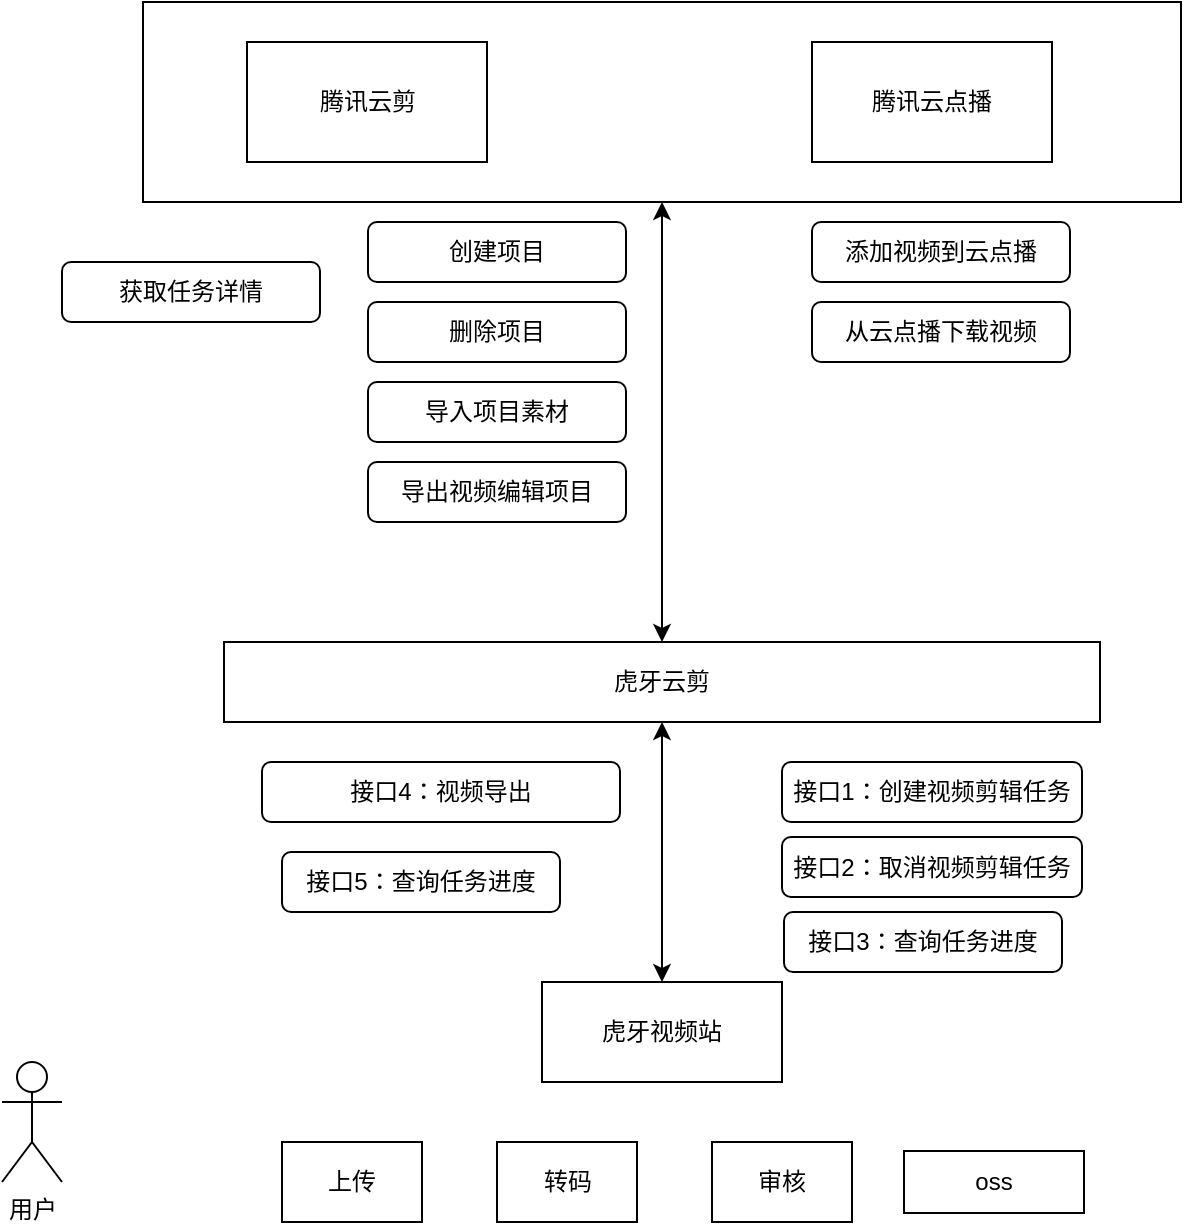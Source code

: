 <mxfile version="12.3.3" type="github" pages="1">
  <diagram id="Hmn_u4zlj8GJ79A8dbIJ" name="Page-1">
    <mxGraphModel dx="2235" dy="780" grid="1" gridSize="10" guides="1" tooltips="1" connect="1" arrows="1" fold="1" page="1" pageScale="1" pageWidth="827" pageHeight="1169" math="0" shadow="0">
      <root>
        <mxCell id="0"/>
        <mxCell id="1" parent="0"/>
        <mxCell id="Ti00Svf3lrXy-y9HDl-r-8" value="" style="rounded=0;whiteSpace=wrap;html=1;" vertex="1" parent="1">
          <mxGeometry x="-79.5" y="20" width="519" height="100" as="geometry"/>
        </mxCell>
        <mxCell id="baZqyHviwPIkWMM0uBHd-1" value="腾讯云剪" style="rounded=0;whiteSpace=wrap;html=1;" parent="1" vertex="1">
          <mxGeometry x="-27.5" y="40" width="120" height="60" as="geometry"/>
        </mxCell>
        <mxCell id="baZqyHviwPIkWMM0uBHd-2" value="腾讯云点播" style="rounded=0;whiteSpace=wrap;html=1;" parent="1" vertex="1">
          <mxGeometry x="255" y="40" width="120" height="60" as="geometry"/>
        </mxCell>
        <mxCell id="baZqyHviwPIkWMM0uBHd-3" value="虎牙视频站" style="rounded=0;whiteSpace=wrap;html=1;" parent="1" vertex="1">
          <mxGeometry x="120" y="510" width="120" height="50" as="geometry"/>
        </mxCell>
        <mxCell id="baZqyHviwPIkWMM0uBHd-4" value="oss" style="rounded=0;whiteSpace=wrap;html=1;" parent="1" vertex="1">
          <mxGeometry x="301" y="594.5" width="90" height="31" as="geometry"/>
        </mxCell>
        <mxCell id="baZqyHviwPIkWMM0uBHd-5" value="用户" style="shape=umlActor;verticalLabelPosition=bottom;labelBackgroundColor=#ffffff;verticalAlign=top;html=1;outlineConnect=0;" parent="1" vertex="1">
          <mxGeometry x="-150" y="550" width="30" height="60" as="geometry"/>
        </mxCell>
        <mxCell id="baZqyHviwPIkWMM0uBHd-9" value="上传" style="rounded=0;whiteSpace=wrap;html=1;" parent="1" vertex="1">
          <mxGeometry x="-10" y="590" width="70" height="40" as="geometry"/>
        </mxCell>
        <mxCell id="baZqyHviwPIkWMM0uBHd-10" value="转码" style="rounded=0;whiteSpace=wrap;html=1;" parent="1" vertex="1">
          <mxGeometry x="97.5" y="590" width="70" height="40" as="geometry"/>
        </mxCell>
        <mxCell id="baZqyHviwPIkWMM0uBHd-11" value="审核" style="rounded=0;whiteSpace=wrap;html=1;" parent="1" vertex="1">
          <mxGeometry x="205" y="590" width="70" height="40" as="geometry"/>
        </mxCell>
        <mxCell id="baZqyHviwPIkWMM0uBHd-12" value="虎牙云剪" style="rounded=0;whiteSpace=wrap;html=1;" parent="1" vertex="1">
          <mxGeometry x="-39" y="340" width="438" height="40" as="geometry"/>
        </mxCell>
        <mxCell id="Ti00Svf3lrXy-y9HDl-r-2" value="" style="endArrow=classic;startArrow=classic;html=1;entryX=0.5;entryY=1;entryDx=0;entryDy=0;exitX=0.5;exitY=0;exitDx=0;exitDy=0;" edge="1" parent="1" source="baZqyHviwPIkWMM0uBHd-3" target="baZqyHviwPIkWMM0uBHd-12">
          <mxGeometry width="50" height="50" relative="1" as="geometry">
            <mxPoint x="230" y="510" as="sourcePoint"/>
            <mxPoint x="280" y="460" as="targetPoint"/>
          </mxGeometry>
        </mxCell>
        <mxCell id="Ti00Svf3lrXy-y9HDl-r-3" value="接口1：创建视频剪辑任务" style="rounded=1;whiteSpace=wrap;html=1;" vertex="1" parent="1">
          <mxGeometry x="240" y="400" width="150" height="30" as="geometry"/>
        </mxCell>
        <mxCell id="Ti00Svf3lrXy-y9HDl-r-4" value="接口4：视频导出" style="rounded=1;whiteSpace=wrap;html=1;" vertex="1" parent="1">
          <mxGeometry x="-20" y="400" width="179" height="30" as="geometry"/>
        </mxCell>
        <mxCell id="Ti00Svf3lrXy-y9HDl-r-5" value="接口2：取消视频剪辑任务" style="rounded=1;whiteSpace=wrap;html=1;" vertex="1" parent="1">
          <mxGeometry x="240" y="437.5" width="150" height="30" as="geometry"/>
        </mxCell>
        <mxCell id="Ti00Svf3lrXy-y9HDl-r-6" value="接口3：查询任务进度" style="rounded=1;whiteSpace=wrap;html=1;" vertex="1" parent="1">
          <mxGeometry x="241" y="475" width="139" height="30" as="geometry"/>
        </mxCell>
        <mxCell id="Ti00Svf3lrXy-y9HDl-r-7" value="接口5：查询任务进度" style="rounded=1;whiteSpace=wrap;html=1;" vertex="1" parent="1">
          <mxGeometry x="-10" y="445" width="139" height="30" as="geometry"/>
        </mxCell>
        <mxCell id="Ti00Svf3lrXy-y9HDl-r-9" value="" style="endArrow=classic;startArrow=classic;html=1;entryX=0.5;entryY=1;entryDx=0;entryDy=0;exitX=0.5;exitY=0;exitDx=0;exitDy=0;" edge="1" parent="1" source="baZqyHviwPIkWMM0uBHd-12" target="Ti00Svf3lrXy-y9HDl-r-8">
          <mxGeometry width="50" height="50" relative="1" as="geometry">
            <mxPoint x="180" y="270" as="sourcePoint"/>
            <mxPoint x="230" y="220" as="targetPoint"/>
          </mxGeometry>
        </mxCell>
        <mxCell id="Ti00Svf3lrXy-y9HDl-r-10" value="添加视频到云点播" style="rounded=1;whiteSpace=wrap;html=1;" vertex="1" parent="1">
          <mxGeometry x="255" y="130" width="129" height="30" as="geometry"/>
        </mxCell>
        <mxCell id="Ti00Svf3lrXy-y9HDl-r-11" value="创建项目" style="rounded=1;whiteSpace=wrap;html=1;" vertex="1" parent="1">
          <mxGeometry x="33" y="130" width="129" height="30" as="geometry"/>
        </mxCell>
        <mxCell id="Ti00Svf3lrXy-y9HDl-r-12" value="删除项目" style="rounded=1;whiteSpace=wrap;html=1;" vertex="1" parent="1">
          <mxGeometry x="33" y="170" width="129" height="30" as="geometry"/>
        </mxCell>
        <mxCell id="Ti00Svf3lrXy-y9HDl-r-13" value="导入项目素材" style="rounded=1;whiteSpace=wrap;html=1;" vertex="1" parent="1">
          <mxGeometry x="33" y="210" width="129" height="30" as="geometry"/>
        </mxCell>
        <mxCell id="Ti00Svf3lrXy-y9HDl-r-14" value="导出视频编辑项目" style="rounded=1;whiteSpace=wrap;html=1;" vertex="1" parent="1">
          <mxGeometry x="33" y="250" width="129" height="30" as="geometry"/>
        </mxCell>
        <mxCell id="Ti00Svf3lrXy-y9HDl-r-15" value="从云点播下载视频" style="rounded=1;whiteSpace=wrap;html=1;" vertex="1" parent="1">
          <mxGeometry x="255" y="170" width="129" height="30" as="geometry"/>
        </mxCell>
        <mxCell id="Ti00Svf3lrXy-y9HDl-r-16" value="获取任务详情" style="rounded=1;whiteSpace=wrap;html=1;" vertex="1" parent="1">
          <mxGeometry x="-120" y="150" width="129" height="30" as="geometry"/>
        </mxCell>
      </root>
    </mxGraphModel>
  </diagram>
</mxfile>
